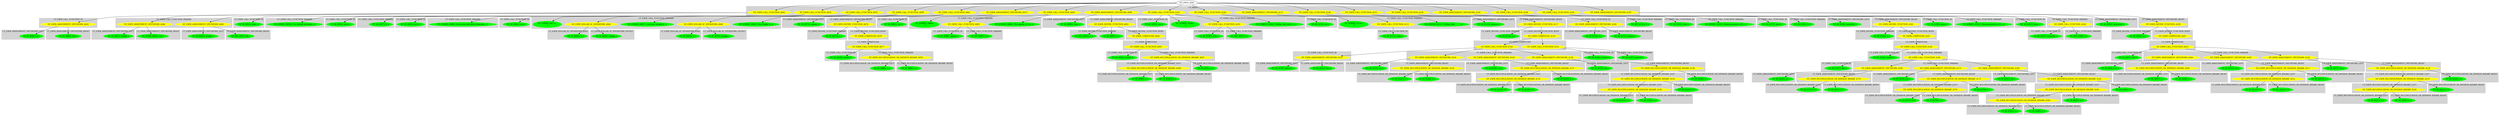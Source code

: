 digraph {

subgraph cluster0 {
 node [style=filled,color=white];
 style=filled;
 color=lightgrey;
 label = "CT_PROG";

"NT_EXPR_CALL_FUNCTION_4042"
 [fillcolor = yellow]
"NT_EXPR_CALL_FUNCTION_4052"
 [fillcolor = yellow]
"NT_EXPR_CALL_FUNCTION_4055"
 [fillcolor = yellow]
"NT_EXPR_CALL_FUNCTION_4058"
 [fillcolor = yellow]
"NT_EXPR_CALL_FUNCTION_4061"
 [fillcolor = yellow]
"NT_EXPR_ASSIGNMENT_OPETATORS_4072"
 [fillcolor = yellow]
"NT_EXPR_CALL_FUNCTION_4082"
 [fillcolor = yellow]
"NT_EXPR_ASSIGNMENT_OPETATORS_4089"
 [fillcolor = yellow]
"NT_EXPR_CALL_FUNCTION_4102"
 [fillcolor = yellow]
"NT_EXPR_CALL_FUNCTION_4109"
 [fillcolor = yellow]
"NT_EXPR_ASSIGNMENT_OPETATORS_4115"
 [fillcolor = yellow]
"NT_EXPR_CALL_FUNCTION_4148"
 [fillcolor = yellow]
"NT_EXPR_CALL_FUNCTION_4153"
 [fillcolor = yellow]
"NT_EXPR_CALL_FUNCTION_4156"
 [fillcolor = yellow]
"NT_EXPR_ASSIGNMENT_OPETATORS_4159"
 [fillcolor = yellow]
"NT_EXPR_CALL_FUNCTION_4189"
 [fillcolor = yellow]
"NT_EXPR_CALL_FUNCTION_4192"
 [fillcolor = yellow]
"NT_EXPR_ASSIGNMENT_OPETATORS_4197"
 [fillcolor = yellow]
}
"NT_PROG_4041"->"NT_EXPR_CALL_FUNCTION_4042"
subgraph cluster1 {
 node [style=filled,color=white];
 style=filled;
 color=lightgrey;
 label = "CT_EXPR_CALL_FUNCTION_ID";

"NT_EXPR_ASSIGNMENT_OPETATORS_4043"
 [fillcolor = yellow]
}
subgraph cluster2 {
 node [style=filled,color=white];
 style=filled;
 color=lightgrey;
 label = "CT_EXPR_CALL_FUNCTION_PARAMS";

"NT_EXPR_ASSIGNMENT_OPETATORS_4046"
 [fillcolor = yellow]
"NT_EXPR_ASSIGNMENT_OPETATORS_4049"
 [fillcolor = yellow]
}
"NT_EXPR_CALL_FUNCTION_4042"->"NT_EXPR_ASSIGNMENT_OPETATORS_4043"
subgraph cluster3 {
 node [style=filled,color=white];
 style=filled;
 color=lightgrey;
 label = "CT_EXPR_ASSIGNMENT_OPETATORS_LEFT";

"NT_ID_4044< X >"
 [fillcolor = green]
}
subgraph cluster4 {
 node [style=filled,color=white];
 style=filled;
 color=lightgrey;
 label = "CT_EXPR_ASSIGNMENT_OPETATORS_RIGHT";

"NT_ID_4045< list >"
 [fillcolor = green]
}
"NT_EXPR_ASSIGNMENT_OPETATORS_4043"->"NT_ID_4044< X >"
"NT_EXPR_ASSIGNMENT_OPETATORS_4043"->"NT_ID_4045< list >"
"NT_EXPR_CALL_FUNCTION_4042"->"NT_EXPR_ASSIGNMENT_OPETATORS_4046"
subgraph cluster5 {
 node [style=filled,color=white];
 style=filled;
 color=lightgrey;
 label = "CT_EXPR_ASSIGNMENT_OPETATORS_LEFT";

"NT_ID_4047< height >"
 [fillcolor = green]
}
subgraph cluster6 {
 node [style=filled,color=white];
 style=filled;
 color=lightgrey;
 label = "CT_EXPR_ASSIGNMENT_OPETATORS_RIGHT";

"NT_FLOAT_4048< 5.4 >"
 [fillcolor = green]
}
"NT_EXPR_ASSIGNMENT_OPETATORS_4046"->"NT_ID_4047< height >"
"NT_EXPR_ASSIGNMENT_OPETATORS_4046"->"NT_FLOAT_4048< 5.4 >"
"NT_EXPR_CALL_FUNCTION_4042"->"NT_EXPR_ASSIGNMENT_OPETATORS_4049"
subgraph cluster7 {
 node [style=filled,color=white];
 style=filled;
 color=lightgrey;
 label = "CT_EXPR_ASSIGNMENT_OPETATORS_LEFT";

"NT_ID_4050< weight >"
 [fillcolor = green]
}
subgraph cluster8 {
 node [style=filled,color=white];
 style=filled;
 color=lightgrey;
 label = "CT_EXPR_ASSIGNMENT_OPETATORS_RIGHT";

"NT_INT_4051< 54 >"
 [fillcolor = green]
}
"NT_EXPR_ASSIGNMENT_OPETATORS_4049"->"NT_ID_4050< weight >"
"NT_EXPR_ASSIGNMENT_OPETATORS_4049"->"NT_INT_4051< 54 >"
"NT_PROG_4041"->"NT_EXPR_CALL_FUNCTION_4052"
subgraph cluster9 {
 node [style=filled,color=white];
 style=filled;
 color=lightgrey;
 label = "CT_EXPR_CALL_FUNCTION_ID";

"NT_ID_4053< print >"
 [fillcolor = green]
}
subgraph cluster10 {
 node [style=filled,color=white];
 style=filled;
 color=lightgrey;
 label = "CT_EXPR_CALL_FUNCTION_PARAMS";

"NT_STRING_4054< Use default printing -- >"
 [fillcolor = green]
}
"NT_EXPR_CALL_FUNCTION_4052"->"NT_ID_4053< print >"
"NT_EXPR_CALL_FUNCTION_4052"->"NT_STRING_4054< Use default printing -- >"
"NT_PROG_4041"->"NT_EXPR_CALL_FUNCTION_4055"
subgraph cluster11 {
 node [style=filled,color=white];
 style=filled;
 color=lightgrey;
 label = "CT_EXPR_CALL_FUNCTION_ID";

"NT_ID_4056< print >"
 [fillcolor = green]
}
subgraph cluster12 {
 node [style=filled,color=white];
 style=filled;
 color=lightgrey;
 label = "CT_EXPR_CALL_FUNCTION_PARAMS";

"NT_ID_4057< X >"
 [fillcolor = green]
}
"NT_EXPR_CALL_FUNCTION_4055"->"NT_ID_4056< print >"
"NT_EXPR_CALL_FUNCTION_4055"->"NT_ID_4057< X >"
"NT_PROG_4041"->"NT_EXPR_CALL_FUNCTION_4058"
subgraph cluster13 {
 node [style=filled,color=white];
 style=filled;
 color=lightgrey;
 label = "CT_EXPR_CALL_FUNCTION_ID";

"NT_ID_4059< print >"
 [fillcolor = green]
}
subgraph cluster14 {
 node [style=filled,color=white];
 style=filled;
 color=lightgrey;
 label = "CT_EXPR_CALL_FUNCTION_PARAMS";

"NT_STRING_4060< Accessing individual elements -- >"
 [fillcolor = green]
}
"NT_EXPR_CALL_FUNCTION_4058"->"NT_ID_4059< print >"
"NT_EXPR_CALL_FUNCTION_4058"->"NT_STRING_4060< Accessing individual elements -- >"
"NT_PROG_4041"->"NT_EXPR_CALL_FUNCTION_4061"
subgraph cluster15 {
 node [style=filled,color=white];
 style=filled;
 color=lightgrey;
 label = "CT_EXPR_CALL_FUNCTION_ID";

"NT_ID_4062< cat >"
 [fillcolor = green]
}
subgraph cluster16 {
 node [style=filled,color=white];
 style=filled;
 color=lightgrey;
 label = "CT_EXPR_CALL_FUNCTION_PARAMS";

"NT_STRING_4063< Your height is  >"
 [fillcolor = green]
"NT_EXPR_DOLLAR_AT_OPERATORS_4064"
 [fillcolor = yellow]
"NT_STRING_4067<  and your weight is  >"
 [fillcolor = green]
"NT_EXPR_DOLLAR_AT_OPERATORS_4068"
 [fillcolor = yellow]
"NT_STRING_4071< \n >"
 [fillcolor = green]
}
"NT_EXPR_CALL_FUNCTION_4061"->"NT_ID_4062< cat >"
"NT_EXPR_CALL_FUNCTION_4061"->"NT_STRING_4063< Your height is  >"
"NT_EXPR_CALL_FUNCTION_4061"->"NT_EXPR_DOLLAR_AT_OPERATORS_4064"
subgraph cluster17 {
 node [style=filled,color=white];
 style=filled;
 color=lightgrey;
 label = "CT_EXPR_DOLLAR_AT_OPERATORS_BASE";

"NT_ID_4065< X >"
 [fillcolor = green]
}
subgraph cluster18 {
 node [style=filled,color=white];
 style=filled;
 color=lightgrey;
 label = "CT_EXPR_DOLLAR_AT_OPERATORS_OFFSET";

"NT_ID_4066< height >"
 [fillcolor = green]
}
"NT_EXPR_DOLLAR_AT_OPERATORS_4064"->"NT_ID_4065< X >"
"NT_EXPR_DOLLAR_AT_OPERATORS_4064"->"NT_ID_4066< height >"
"NT_EXPR_CALL_FUNCTION_4061"->"NT_STRING_4067<  and your weight is  >"
"NT_EXPR_CALL_FUNCTION_4061"->"NT_EXPR_DOLLAR_AT_OPERATORS_4068"
subgraph cluster19 {
 node [style=filled,color=white];
 style=filled;
 color=lightgrey;
 label = "CT_EXPR_DOLLAR_AT_OPERATORS_BASE";

"NT_ID_4069< X >"
 [fillcolor = green]
}
subgraph cluster20 {
 node [style=filled,color=white];
 style=filled;
 color=lightgrey;
 label = "CT_EXPR_DOLLAR_AT_OPERATORS_OFFSET";

"NT_ID_4070< weight >"
 [fillcolor = green]
}
"NT_EXPR_DOLLAR_AT_OPERATORS_4068"->"NT_ID_4069< X >"
"NT_EXPR_DOLLAR_AT_OPERATORS_4068"->"NT_ID_4070< weight >"
"NT_EXPR_CALL_FUNCTION_4061"->"NT_STRING_4071< \n >"
"NT_PROG_4041"->"NT_EXPR_ASSIGNMENT_OPETATORS_4072"
subgraph cluster21 {
 node [style=filled,color=white];
 style=filled;
 color=lightgrey;
 label = "CT_EXPR_ASSIGNMENT_OPETATORS_LEFT";

"NT_ID_4073< square >"
 [fillcolor = green]
}
subgraph cluster22 {
 node [style=filled,color=white];
 style=filled;
 color=lightgrey;
 label = "CT_EXPR_ASSIGNMENT_OPETATORS_RIGHT";

"NT_EXPR_DEFINE_FUNCTION_4074"
 [fillcolor = yellow]
}
"NT_EXPR_ASSIGNMENT_OPETATORS_4072"->"NT_ID_4073< square >"
"NT_EXPR_ASSIGNMENT_OPETATORS_4072"->"NT_EXPR_DEFINE_FUNCTION_4074"
subgraph cluster23 {
 node [style=filled,color=white];
 style=filled;
 color=lightgrey;
 label = "CT_EXPR_DEFINE_FUNCTION_PARAMS";

"NT_ID_4075< x >"
 [fillcolor = green]
}
subgraph cluster24 {
 node [style=filled,color=white];
 style=filled;
 color=lightgrey;
 label = "CT_EXPR_DEFINE_FUNCTION_BODY";

"NT_EXPR_COMPOUND_4076"
 [fillcolor = yellow]
}
"NT_EXPR_DEFINE_FUNCTION_4074"->"NT_ID_4075< x >"
"NT_EXPR_DEFINE_FUNCTION_4074"->"NT_EXPR_COMPOUND_4076"
subgraph cluster25 {
 node [style=filled,color=white];
 style=filled;
 color=lightgrey;
 label = "CT_EXPR_COMPOUND";

"NT_EXPR_CALL_FUNCTION_4077"
 [fillcolor = yellow]
}
"NT_EXPR_COMPOUND_4076"->"NT_EXPR_CALL_FUNCTION_4077"
subgraph cluster26 {
 node [style=filled,color=white];
 style=filled;
 color=lightgrey;
 label = "CT_EXPR_CALL_FUNCTION_ID";

"NT_ID_4078< return >"
 [fillcolor = green]
}
subgraph cluster27 {
 node [style=filled,color=white];
 style=filled;
 color=lightgrey;
 label = "CT_EXPR_CALL_FUNCTION_PARAMS";

"NT_EXPR_MULTIPLICATION_OR_DIVISION_BINARY_4079"
 [fillcolor = yellow]
}
"NT_EXPR_CALL_FUNCTION_4077"->"NT_ID_4078< return >"
"NT_EXPR_CALL_FUNCTION_4077"->"NT_EXPR_MULTIPLICATION_OR_DIVISION_BINARY_4079"
subgraph cluster28 {
 node [style=filled,color=white];
 style=filled;
 color=lightgrey;
 label = "CT_EXPR_MULTIPLICATION_OR_DIVISION_BINARY_LEFT";

"NT_ID_4080< x >"
 [fillcolor = green]
}
subgraph cluster29 {
 node [style=filled,color=white];
 style=filled;
 color=lightgrey;
 label = "CT_EXPR_MULTIPLICATION_OR_DIVISION_BINARY_RIGHT";

"NT_ID_4081< x >"
 [fillcolor = green]
}
"NT_EXPR_MULTIPLICATION_OR_DIVISION_BINARY_4079"->"NT_ID_4080< x >"
"NT_EXPR_MULTIPLICATION_OR_DIVISION_BINARY_4079"->"NT_ID_4081< x >"
"NT_PROG_4041"->"NT_EXPR_CALL_FUNCTION_4082"
subgraph cluster30 {
 node [style=filled,color=white];
 style=filled;
 color=lightgrey;
 label = "CT_EXPR_CALL_FUNCTION_ID";

"NT_ID_4083< cat >"
 [fillcolor = green]
}
subgraph cluster31 {
 node [style=filled,color=white];
 style=filled;
 color=lightgrey;
 label = "CT_EXPR_CALL_FUNCTION_PARAMS";

"NT_STRING_4084< The square of 3 is  >"
 [fillcolor = green]
"NT_EXPR_CALL_FUNCTION_4085"
 [fillcolor = yellow]
"NT_STRING_4088< \n >"
 [fillcolor = green]
}
"NT_EXPR_CALL_FUNCTION_4082"->"NT_ID_4083< cat >"
"NT_EXPR_CALL_FUNCTION_4082"->"NT_STRING_4084< The square of 3 is  >"
"NT_EXPR_CALL_FUNCTION_4082"->"NT_EXPR_CALL_FUNCTION_4085"
subgraph cluster32 {
 node [style=filled,color=white];
 style=filled;
 color=lightgrey;
 label = "CT_EXPR_CALL_FUNCTION_ID";

"NT_ID_4086< square >"
 [fillcolor = green]
}
subgraph cluster33 {
 node [style=filled,color=white];
 style=filled;
 color=lightgrey;
 label = "CT_EXPR_CALL_FUNCTION_PARAMS";

"NT_INT_4087< 3 >"
 [fillcolor = green]
}
"NT_EXPR_CALL_FUNCTION_4085"->"NT_ID_4086< square >"
"NT_EXPR_CALL_FUNCTION_4085"->"NT_INT_4087< 3 >"
"NT_EXPR_CALL_FUNCTION_4082"->"NT_STRING_4088< \n >"
"NT_PROG_4041"->"NT_EXPR_ASSIGNMENT_OPETATORS_4089"
subgraph cluster34 {
 node [style=filled,color=white];
 style=filled;
 color=lightgrey;
 label = "CT_EXPR_ASSIGNMENT_OPETATORS_LEFT";

"NT_ID_4090< cube >"
 [fillcolor = green]
}
subgraph cluster35 {
 node [style=filled,color=white];
 style=filled;
 color=lightgrey;
 label = "CT_EXPR_ASSIGNMENT_OPETATORS_RIGHT";

"NT_EXPR_DEFINE_FUNCTION_4091"
 [fillcolor = yellow]
}
"NT_EXPR_ASSIGNMENT_OPETATORS_4089"->"NT_ID_4090< cube >"
"NT_EXPR_ASSIGNMENT_OPETATORS_4089"->"NT_EXPR_DEFINE_FUNCTION_4091"
subgraph cluster36 {
 node [style=filled,color=white];
 style=filled;
 color=lightgrey;
 label = "CT_EXPR_DEFINE_FUNCTION_PARAMS";

"NT_ID_4092< x >"
 [fillcolor = green]
"NT_INT_4093< 5 >"
 [fillcolor = green]
}
subgraph cluster37 {
 node [style=filled,color=white];
 style=filled;
 color=lightgrey;
 label = "CT_EXPR_DEFINE_FUNCTION_BODY";

"NT_EXPR_COMPOUND_4094"
 [fillcolor = yellow]
}
"NT_EXPR_DEFINE_FUNCTION_4091"->"NT_ID_4092< x >"
"NT_EXPR_DEFINE_FUNCTION_4091"->"NT_INT_4093< 5 >"
"NT_EXPR_DEFINE_FUNCTION_4091"->"NT_EXPR_COMPOUND_4094"
subgraph cluster38 {
 node [style=filled,color=white];
 style=filled;
 color=lightgrey;
 label = "CT_EXPR_COMPOUND";

"NT_EXPR_CALL_FUNCTION_4095"
 [fillcolor = yellow]
}
"NT_EXPR_COMPOUND_4094"->"NT_EXPR_CALL_FUNCTION_4095"
subgraph cluster39 {
 node [style=filled,color=white];
 style=filled;
 color=lightgrey;
 label = "CT_EXPR_CALL_FUNCTION_ID";

"NT_ID_4096< return >"
 [fillcolor = green]
}
subgraph cluster40 {
 node [style=filled,color=white];
 style=filled;
 color=lightgrey;
 label = "CT_EXPR_CALL_FUNCTION_PARAMS";

"NT_EXPR_MULTIPLICATION_OR_DIVISION_BINARY_4097"
 [fillcolor = yellow]
}
"NT_EXPR_CALL_FUNCTION_4095"->"NT_ID_4096< return >"
"NT_EXPR_CALL_FUNCTION_4095"->"NT_EXPR_MULTIPLICATION_OR_DIVISION_BINARY_4097"
subgraph cluster41 {
 node [style=filled,color=white];
 style=filled;
 color=lightgrey;
 label = "CT_EXPR_MULTIPLICATION_OR_DIVISION_BINARY_LEFT";

"NT_EXPR_MULTIPLICATION_OR_DIVISION_BINARY_4098"
 [fillcolor = yellow]
}
subgraph cluster42 {
 node [style=filled,color=white];
 style=filled;
 color=lightgrey;
 label = "CT_EXPR_MULTIPLICATION_OR_DIVISION_BINARY_RIGHT";

"NT_ID_4101< x >"
 [fillcolor = green]
}
"NT_EXPR_MULTIPLICATION_OR_DIVISION_BINARY_4097"->"NT_EXPR_MULTIPLICATION_OR_DIVISION_BINARY_4098"
subgraph cluster43 {
 node [style=filled,color=white];
 style=filled;
 color=lightgrey;
 label = "CT_EXPR_MULTIPLICATION_OR_DIVISION_BINARY_LEFT";

"NT_ID_4099< x >"
 [fillcolor = green]
}
subgraph cluster44 {
 node [style=filled,color=white];
 style=filled;
 color=lightgrey;
 label = "CT_EXPR_MULTIPLICATION_OR_DIVISION_BINARY_RIGHT";

"NT_ID_4100< x >"
 [fillcolor = green]
}
"NT_EXPR_MULTIPLICATION_OR_DIVISION_BINARY_4098"->"NT_ID_4099< x >"
"NT_EXPR_MULTIPLICATION_OR_DIVISION_BINARY_4098"->"NT_ID_4100< x >"
"NT_EXPR_MULTIPLICATION_OR_DIVISION_BINARY_4097"->"NT_ID_4101< x >"
"NT_PROG_4041"->"NT_EXPR_CALL_FUNCTION_4102"
subgraph cluster45 {
 node [style=filled,color=white];
 style=filled;
 color=lightgrey;
 label = "CT_EXPR_CALL_FUNCTION_ID";

"NT_ID_4103< cat >"
 [fillcolor = green]
}
subgraph cluster46 {
 node [style=filled,color=white];
 style=filled;
 color=lightgrey;
 label = "CT_EXPR_CALL_FUNCTION_PARAMS";

"NT_STRING_4104< Calling cube with 2 :  >"
 [fillcolor = green]
"NT_EXPR_CALL_FUNCTION_4105"
 [fillcolor = yellow]
"NT_STRING_4108< \n >"
 [fillcolor = green]
}
"NT_EXPR_CALL_FUNCTION_4102"->"NT_ID_4103< cat >"
"NT_EXPR_CALL_FUNCTION_4102"->"NT_STRING_4104< Calling cube with 2 :  >"
"NT_EXPR_CALL_FUNCTION_4102"->"NT_EXPR_CALL_FUNCTION_4105"
subgraph cluster47 {
 node [style=filled,color=white];
 style=filled;
 color=lightgrey;
 label = "CT_EXPR_CALL_FUNCTION_ID";

"NT_ID_4106< cube >"
 [fillcolor = green]
}
subgraph cluster48 {
 node [style=filled,color=white];
 style=filled;
 color=lightgrey;
 label = "CT_EXPR_CALL_FUNCTION_PARAMS";

"NT_INT_4107< 2 >"
 [fillcolor = green]
}
"NT_EXPR_CALL_FUNCTION_4105"->"NT_ID_4106< cube >"
"NT_EXPR_CALL_FUNCTION_4105"->"NT_INT_4107< 2 >"
"NT_EXPR_CALL_FUNCTION_4102"->"NT_STRING_4108< \n >"
"NT_PROG_4041"->"NT_EXPR_CALL_FUNCTION_4109"
subgraph cluster49 {
 node [style=filled,color=white];
 style=filled;
 color=lightgrey;
 label = "CT_EXPR_CALL_FUNCTION_ID";

"NT_ID_4110< cat >"
 [fillcolor = green]
}
subgraph cluster50 {
 node [style=filled,color=white];
 style=filled;
 color=lightgrey;
 label = "CT_EXPR_CALL_FUNCTION_PARAMS";

"NT_STRING_4111< Calling cube        :  >"
 [fillcolor = green]
"NT_EXPR_CALL_FUNCTION_4112"
 [fillcolor = yellow]
"NT_STRING_4114< \n >"
 [fillcolor = green]
}
"NT_EXPR_CALL_FUNCTION_4109"->"NT_ID_4110< cat >"
"NT_EXPR_CALL_FUNCTION_4109"->"NT_STRING_4111< Calling cube        :  >"
"NT_EXPR_CALL_FUNCTION_4109"->"NT_EXPR_CALL_FUNCTION_4112"
subgraph cluster51 {
 node [style=filled,color=white];
 style=filled;
 color=lightgrey;
 label = "CT_EXPR_CALL_FUNCTION_ID";

"NT_ID_4113< cube >"
 [fillcolor = green]
}
"NT_EXPR_CALL_FUNCTION_4112"->"NT_ID_4113< cube >"
"NT_EXPR_CALL_FUNCTION_4109"->"NT_STRING_4114< \n >"
"NT_PROG_4041"->"NT_EXPR_ASSIGNMENT_OPETATORS_4115"
subgraph cluster52 {
 node [style=filled,color=white];
 style=filled;
 color=lightgrey;
 label = "CT_EXPR_ASSIGNMENT_OPETATORS_LEFT";

"NT_ID_4116< powers >"
 [fillcolor = green]
}
subgraph cluster53 {
 node [style=filled,color=white];
 style=filled;
 color=lightgrey;
 label = "CT_EXPR_ASSIGNMENT_OPETATORS_RIGHT";

"NT_EXPR_DEFINE_FUNCTION_4117"
 [fillcolor = yellow]
}
"NT_EXPR_ASSIGNMENT_OPETATORS_4115"->"NT_ID_4116< powers >"
"NT_EXPR_ASSIGNMENT_OPETATORS_4115"->"NT_EXPR_DEFINE_FUNCTION_4117"
subgraph cluster54 {
 node [style=filled,color=white];
 style=filled;
 color=lightgrey;
 label = "CT_EXPR_DEFINE_FUNCTION_PARAMS";

"NT_ID_4118< x >"
 [fillcolor = green]
}
subgraph cluster55 {
 node [style=filled,color=white];
 style=filled;
 color=lightgrey;
 label = "CT_EXPR_DEFINE_FUNCTION_BODY";

"NT_EXPR_COMPOUND_4119"
 [fillcolor = yellow]
}
"NT_EXPR_DEFINE_FUNCTION_4117"->"NT_ID_4118< x >"
"NT_EXPR_DEFINE_FUNCTION_4117"->"NT_EXPR_COMPOUND_4119"
subgraph cluster56 {
 node [style=filled,color=white];
 style=filled;
 color=lightgrey;
 label = "CT_EXPR_COMPOUND";

"NT_EXPR_CALL_FUNCTION_4120"
 [fillcolor = yellow]
"NT_EXPR_CALL_FUNCTION_4145"
 [fillcolor = yellow]
}
"NT_EXPR_COMPOUND_4119"->"NT_EXPR_CALL_FUNCTION_4120"
subgraph cluster57 {
 node [style=filled,color=white];
 style=filled;
 color=lightgrey;
 label = "CT_EXPR_CALL_FUNCTION_ID";

"NT_EXPR_ASSIGNMENT_OPETATORS_4121"
 [fillcolor = yellow]
}
subgraph cluster58 {
 node [style=filled,color=white];
 style=filled;
 color=lightgrey;
 label = "CT_EXPR_CALL_FUNCTION_PARAMS";

"NT_EXPR_ASSIGNMENT_OPETATORS_4124"
 [fillcolor = yellow]
"NT_EXPR_ASSIGNMENT_OPETATORS_4129"
 [fillcolor = yellow]
"NT_EXPR_ASSIGNMENT_OPETATORS_4136"
 [fillcolor = yellow]
}
"NT_EXPR_CALL_FUNCTION_4120"->"NT_EXPR_ASSIGNMENT_OPETATORS_4121"
subgraph cluster59 {
 node [style=filled,color=white];
 style=filled;
 color=lightgrey;
 label = "CT_EXPR_ASSIGNMENT_OPETATORS_LEFT";

"NT_ID_4122< parcel >"
 [fillcolor = green]
}
subgraph cluster60 {
 node [style=filled,color=white];
 style=filled;
 color=lightgrey;
 label = "CT_EXPR_ASSIGNMENT_OPETATORS_RIGHT";

"NT_ID_4123< list >"
 [fillcolor = green]
}
"NT_EXPR_ASSIGNMENT_OPETATORS_4121"->"NT_ID_4122< parcel >"
"NT_EXPR_ASSIGNMENT_OPETATORS_4121"->"NT_ID_4123< list >"
"NT_EXPR_CALL_FUNCTION_4120"->"NT_EXPR_ASSIGNMENT_OPETATORS_4124"
subgraph cluster61 {
 node [style=filled,color=white];
 style=filled;
 color=lightgrey;
 label = "CT_EXPR_ASSIGNMENT_OPETATORS_LEFT";

"NT_ID_4125< x2 >"
 [fillcolor = green]
}
subgraph cluster62 {
 node [style=filled,color=white];
 style=filled;
 color=lightgrey;
 label = "CT_EXPR_ASSIGNMENT_OPETATORS_RIGHT";

"NT_EXPR_MULTIPLICATION_OR_DIVISION_BINARY_4126"
 [fillcolor = yellow]
}
"NT_EXPR_ASSIGNMENT_OPETATORS_4124"->"NT_ID_4125< x2 >"
"NT_EXPR_ASSIGNMENT_OPETATORS_4124"->"NT_EXPR_MULTIPLICATION_OR_DIVISION_BINARY_4126"
subgraph cluster63 {
 node [style=filled,color=white];
 style=filled;
 color=lightgrey;
 label = "CT_EXPR_MULTIPLICATION_OR_DIVISION_BINARY_LEFT";

"NT_ID_4127< x >"
 [fillcolor = green]
}
subgraph cluster64 {
 node [style=filled,color=white];
 style=filled;
 color=lightgrey;
 label = "CT_EXPR_MULTIPLICATION_OR_DIVISION_BINARY_RIGHT";

"NT_ID_4128< x >"
 [fillcolor = green]
}
"NT_EXPR_MULTIPLICATION_OR_DIVISION_BINARY_4126"->"NT_ID_4127< x >"
"NT_EXPR_MULTIPLICATION_OR_DIVISION_BINARY_4126"->"NT_ID_4128< x >"
"NT_EXPR_CALL_FUNCTION_4120"->"NT_EXPR_ASSIGNMENT_OPETATORS_4129"
subgraph cluster65 {
 node [style=filled,color=white];
 style=filled;
 color=lightgrey;
 label = "CT_EXPR_ASSIGNMENT_OPETATORS_LEFT";

"NT_ID_4130< x3 >"
 [fillcolor = green]
}
subgraph cluster66 {
 node [style=filled,color=white];
 style=filled;
 color=lightgrey;
 label = "CT_EXPR_ASSIGNMENT_OPETATORS_RIGHT";

"NT_EXPR_MULTIPLICATION_OR_DIVISION_BINARY_4131"
 [fillcolor = yellow]
}
"NT_EXPR_ASSIGNMENT_OPETATORS_4129"->"NT_ID_4130< x3 >"
"NT_EXPR_ASSIGNMENT_OPETATORS_4129"->"NT_EXPR_MULTIPLICATION_OR_DIVISION_BINARY_4131"
subgraph cluster67 {
 node [style=filled,color=white];
 style=filled;
 color=lightgrey;
 label = "CT_EXPR_MULTIPLICATION_OR_DIVISION_BINARY_LEFT";

"NT_EXPR_MULTIPLICATION_OR_DIVISION_BINARY_4132"
 [fillcolor = yellow]
}
subgraph cluster68 {
 node [style=filled,color=white];
 style=filled;
 color=lightgrey;
 label = "CT_EXPR_MULTIPLICATION_OR_DIVISION_BINARY_RIGHT";

"NT_ID_4135< x >"
 [fillcolor = green]
}
"NT_EXPR_MULTIPLICATION_OR_DIVISION_BINARY_4131"->"NT_EXPR_MULTIPLICATION_OR_DIVISION_BINARY_4132"
subgraph cluster69 {
 node [style=filled,color=white];
 style=filled;
 color=lightgrey;
 label = "CT_EXPR_MULTIPLICATION_OR_DIVISION_BINARY_LEFT";

"NT_ID_4133< x >"
 [fillcolor = green]
}
subgraph cluster70 {
 node [style=filled,color=white];
 style=filled;
 color=lightgrey;
 label = "CT_EXPR_MULTIPLICATION_OR_DIVISION_BINARY_RIGHT";

"NT_ID_4134< x >"
 [fillcolor = green]
}
"NT_EXPR_MULTIPLICATION_OR_DIVISION_BINARY_4132"->"NT_ID_4133< x >"
"NT_EXPR_MULTIPLICATION_OR_DIVISION_BINARY_4132"->"NT_ID_4134< x >"
"NT_EXPR_MULTIPLICATION_OR_DIVISION_BINARY_4131"->"NT_ID_4135< x >"
"NT_EXPR_CALL_FUNCTION_4120"->"NT_EXPR_ASSIGNMENT_OPETATORS_4136"
subgraph cluster71 {
 node [style=filled,color=white];
 style=filled;
 color=lightgrey;
 label = "CT_EXPR_ASSIGNMENT_OPETATORS_LEFT";

"NT_ID_4137< x4 >"
 [fillcolor = green]
}
subgraph cluster72 {
 node [style=filled,color=white];
 style=filled;
 color=lightgrey;
 label = "CT_EXPR_ASSIGNMENT_OPETATORS_RIGHT";

"NT_EXPR_MULTIPLICATION_OR_DIVISION_BINARY_4138"
 [fillcolor = yellow]
}
"NT_EXPR_ASSIGNMENT_OPETATORS_4136"->"NT_ID_4137< x4 >"
"NT_EXPR_ASSIGNMENT_OPETATORS_4136"->"NT_EXPR_MULTIPLICATION_OR_DIVISION_BINARY_4138"
subgraph cluster73 {
 node [style=filled,color=white];
 style=filled;
 color=lightgrey;
 label = "CT_EXPR_MULTIPLICATION_OR_DIVISION_BINARY_LEFT";

"NT_EXPR_MULTIPLICATION_OR_DIVISION_BINARY_4139"
 [fillcolor = yellow]
}
subgraph cluster74 {
 node [style=filled,color=white];
 style=filled;
 color=lightgrey;
 label = "CT_EXPR_MULTIPLICATION_OR_DIVISION_BINARY_RIGHT";

"NT_ID_4144< x >"
 [fillcolor = green]
}
"NT_EXPR_MULTIPLICATION_OR_DIVISION_BINARY_4138"->"NT_EXPR_MULTIPLICATION_OR_DIVISION_BINARY_4139"
subgraph cluster75 {
 node [style=filled,color=white];
 style=filled;
 color=lightgrey;
 label = "CT_EXPR_MULTIPLICATION_OR_DIVISION_BINARY_LEFT";

"NT_EXPR_MULTIPLICATION_OR_DIVISION_BINARY_4140"
 [fillcolor = yellow]
}
subgraph cluster76 {
 node [style=filled,color=white];
 style=filled;
 color=lightgrey;
 label = "CT_EXPR_MULTIPLICATION_OR_DIVISION_BINARY_RIGHT";

"NT_ID_4143< x >"
 [fillcolor = green]
}
"NT_EXPR_MULTIPLICATION_OR_DIVISION_BINARY_4139"->"NT_EXPR_MULTIPLICATION_OR_DIVISION_BINARY_4140"
subgraph cluster77 {
 node [style=filled,color=white];
 style=filled;
 color=lightgrey;
 label = "CT_EXPR_MULTIPLICATION_OR_DIVISION_BINARY_LEFT";

"NT_ID_4141< x >"
 [fillcolor = green]
}
subgraph cluster78 {
 node [style=filled,color=white];
 style=filled;
 color=lightgrey;
 label = "CT_EXPR_MULTIPLICATION_OR_DIVISION_BINARY_RIGHT";

"NT_ID_4142< x >"
 [fillcolor = green]
}
"NT_EXPR_MULTIPLICATION_OR_DIVISION_BINARY_4140"->"NT_ID_4141< x >"
"NT_EXPR_MULTIPLICATION_OR_DIVISION_BINARY_4140"->"NT_ID_4142< x >"
"NT_EXPR_MULTIPLICATION_OR_DIVISION_BINARY_4139"->"NT_ID_4143< x >"
"NT_EXPR_MULTIPLICATION_OR_DIVISION_BINARY_4138"->"NT_ID_4144< x >"
"NT_EXPR_COMPOUND_4119"->"NT_EXPR_CALL_FUNCTION_4145"
subgraph cluster79 {
 node [style=filled,color=white];
 style=filled;
 color=lightgrey;
 label = "CT_EXPR_CALL_FUNCTION_ID";

"NT_ID_4146< return >"
 [fillcolor = green]
}
subgraph cluster80 {
 node [style=filled,color=white];
 style=filled;
 color=lightgrey;
 label = "CT_EXPR_CALL_FUNCTION_PARAMS";

"NT_ID_4147< parcel >"
 [fillcolor = green]
}
"NT_EXPR_CALL_FUNCTION_4145"->"NT_ID_4146< return >"
"NT_EXPR_CALL_FUNCTION_4145"->"NT_ID_4147< parcel >"
"NT_PROG_4041"->"NT_EXPR_CALL_FUNCTION_4148"
subgraph cluster81 {
 node [style=filled,color=white];
 style=filled;
 color=lightgrey;
 label = "CT_EXPR_CALL_FUNCTION_ID";

"NT_EXPR_ASSIGNMENT_OPETATORS_4149"
 [fillcolor = yellow]
}
subgraph cluster82 {
 node [style=filled,color=white];
 style=filled;
 color=lightgrey;
 label = "CT_EXPR_CALL_FUNCTION_PARAMS";

"NT_INT_4152< 3 >"
 [fillcolor = green]
}
"NT_EXPR_CALL_FUNCTION_4148"->"NT_EXPR_ASSIGNMENT_OPETATORS_4149"
subgraph cluster83 {
 node [style=filled,color=white];
 style=filled;
 color=lightgrey;
 label = "CT_EXPR_ASSIGNMENT_OPETATORS_LEFT";

"NT_ID_4150< X >"
 [fillcolor = green]
}
subgraph cluster84 {
 node [style=filled,color=white];
 style=filled;
 color=lightgrey;
 label = "CT_EXPR_ASSIGNMENT_OPETATORS_RIGHT";

"NT_ID_4151< powers >"
 [fillcolor = green]
}
"NT_EXPR_ASSIGNMENT_OPETATORS_4149"->"NT_ID_4150< X >"
"NT_EXPR_ASSIGNMENT_OPETATORS_4149"->"NT_ID_4151< powers >"
"NT_EXPR_CALL_FUNCTION_4148"->"NT_INT_4152< 3 >"
"NT_PROG_4041"->"NT_EXPR_CALL_FUNCTION_4153"
subgraph cluster85 {
 node [style=filled,color=white];
 style=filled;
 color=lightgrey;
 label = "CT_EXPR_CALL_FUNCTION_ID";

"NT_ID_4154< print >"
 [fillcolor = green]
}
subgraph cluster86 {
 node [style=filled,color=white];
 style=filled;
 color=lightgrey;
 label = "CT_EXPR_CALL_FUNCTION_PARAMS";

"NT_STRING_4155< Showing powers of 3 -- >"
 [fillcolor = green]
}
"NT_EXPR_CALL_FUNCTION_4153"->"NT_ID_4154< print >"
"NT_EXPR_CALL_FUNCTION_4153"->"NT_STRING_4155< Showing powers of 3 -- >"
"NT_PROG_4041"->"NT_EXPR_CALL_FUNCTION_4156"
subgraph cluster87 {
 node [style=filled,color=white];
 style=filled;
 color=lightgrey;
 label = "CT_EXPR_CALL_FUNCTION_ID";

"NT_ID_4157< print >"
 [fillcolor = green]
}
subgraph cluster88 {
 node [style=filled,color=white];
 style=filled;
 color=lightgrey;
 label = "CT_EXPR_CALL_FUNCTION_PARAMS";

"NT_ID_4158< X >"
 [fillcolor = green]
}
"NT_EXPR_CALL_FUNCTION_4156"->"NT_ID_4157< print >"
"NT_EXPR_CALL_FUNCTION_4156"->"NT_ID_4158< X >"
"NT_PROG_4041"->"NT_EXPR_ASSIGNMENT_OPETATORS_4159"
subgraph cluster89 {
 node [style=filled,color=white];
 style=filled;
 color=lightgrey;
 label = "CT_EXPR_ASSIGNMENT_OPETATORS_LEFT";

"NT_ID_4160< powerful >"
 [fillcolor = green]
}
subgraph cluster90 {
 node [style=filled,color=white];
 style=filled;
 color=lightgrey;
 label = "CT_EXPR_ASSIGNMENT_OPETATORS_RIGHT";

"NT_EXPR_DEFINE_FUNCTION_4161"
 [fillcolor = yellow]
}
"NT_EXPR_ASSIGNMENT_OPETATORS_4159"->"NT_ID_4160< powerful >"
"NT_EXPR_ASSIGNMENT_OPETATORS_4159"->"NT_EXPR_DEFINE_FUNCTION_4161"
subgraph cluster91 {
 node [style=filled,color=white];
 style=filled;
 color=lightgrey;
 label = "CT_EXPR_DEFINE_FUNCTION_PARAMS";

"NT_ID_4162< x >"
 [fillcolor = green]
}
subgraph cluster92 {
 node [style=filled,color=white];
 style=filled;
 color=lightgrey;
 label = "CT_EXPR_DEFINE_FUNCTION_BODY";

"NT_EXPR_COMPOUND_4163"
 [fillcolor = yellow]
}
"NT_EXPR_DEFINE_FUNCTION_4161"->"NT_ID_4162< x >"
"NT_EXPR_DEFINE_FUNCTION_4161"->"NT_EXPR_COMPOUND_4163"
subgraph cluster93 {
 node [style=filled,color=white];
 style=filled;
 color=lightgrey;
 label = "CT_EXPR_COMPOUND";

"NT_EXPR_CALL_FUNCTION_4164"
 [fillcolor = yellow]
}
"NT_EXPR_COMPOUND_4163"->"NT_EXPR_CALL_FUNCTION_4164"
subgraph cluster94 {
 node [style=filled,color=white];
 style=filled;
 color=lightgrey;
 label = "CT_EXPR_CALL_FUNCTION_ID";

"NT_ID_4165< return >"
 [fillcolor = green]
}
subgraph cluster95 {
 node [style=filled,color=white];
 style=filled;
 color=lightgrey;
 label = "CT_EXPR_CALL_FUNCTION_PARAMS";

"NT_EXPR_CALL_FUNCTION_4166"
 [fillcolor = yellow]
}
"NT_EXPR_CALL_FUNCTION_4164"->"NT_ID_4165< return >"
"NT_EXPR_CALL_FUNCTION_4164"->"NT_EXPR_CALL_FUNCTION_4166"
subgraph cluster96 {
 node [style=filled,color=white];
 style=filled;
 color=lightgrey;
 label = "CT_EXPR_CALL_FUNCTION_ID";

"NT_ID_4167< list >"
 [fillcolor = green]
}
subgraph cluster97 {
 node [style=filled,color=white];
 style=filled;
 color=lightgrey;
 label = "CT_EXPR_CALL_FUNCTION_PARAMS";

"NT_EXPR_ASSIGNMENT_OPETATORS_4168"
 [fillcolor = yellow]
"NT_EXPR_ASSIGNMENT_OPETATORS_4173"
 [fillcolor = yellow]
"NT_EXPR_ASSIGNMENT_OPETATORS_4180"
 [fillcolor = yellow]
}
"NT_EXPR_CALL_FUNCTION_4166"->"NT_ID_4167< list >"
"NT_EXPR_CALL_FUNCTION_4166"->"NT_EXPR_ASSIGNMENT_OPETATORS_4168"
subgraph cluster98 {
 node [style=filled,color=white];
 style=filled;
 color=lightgrey;
 label = "CT_EXPR_ASSIGNMENT_OPETATORS_LEFT";

"NT_ID_4169< x2 >"
 [fillcolor = green]
}
subgraph cluster99 {
 node [style=filled,color=white];
 style=filled;
 color=lightgrey;
 label = "CT_EXPR_ASSIGNMENT_OPETATORS_RIGHT";

"NT_EXPR_MULTIPLICATION_OR_DIVISION_BINARY_4170"
 [fillcolor = yellow]
}
"NT_EXPR_ASSIGNMENT_OPETATORS_4168"->"NT_ID_4169< x2 >"
"NT_EXPR_ASSIGNMENT_OPETATORS_4168"->"NT_EXPR_MULTIPLICATION_OR_DIVISION_BINARY_4170"
subgraph cluster100 {
 node [style=filled,color=white];
 style=filled;
 color=lightgrey;
 label = "CT_EXPR_MULTIPLICATION_OR_DIVISION_BINARY_LEFT";

"NT_ID_4171< x >"
 [fillcolor = green]
}
subgraph cluster101 {
 node [style=filled,color=white];
 style=filled;
 color=lightgrey;
 label = "CT_EXPR_MULTIPLICATION_OR_DIVISION_BINARY_RIGHT";

"NT_ID_4172< x >"
 [fillcolor = green]
}
"NT_EXPR_MULTIPLICATION_OR_DIVISION_BINARY_4170"->"NT_ID_4171< x >"
"NT_EXPR_MULTIPLICATION_OR_DIVISION_BINARY_4170"->"NT_ID_4172< x >"
"NT_EXPR_CALL_FUNCTION_4166"->"NT_EXPR_ASSIGNMENT_OPETATORS_4173"
subgraph cluster102 {
 node [style=filled,color=white];
 style=filled;
 color=lightgrey;
 label = "CT_EXPR_ASSIGNMENT_OPETATORS_LEFT";

"NT_ID_4174< x3 >"
 [fillcolor = green]
}
subgraph cluster103 {
 node [style=filled,color=white];
 style=filled;
 color=lightgrey;
 label = "CT_EXPR_ASSIGNMENT_OPETATORS_RIGHT";

"NT_EXPR_MULTIPLICATION_OR_DIVISION_BINARY_4175"
 [fillcolor = yellow]
}
"NT_EXPR_ASSIGNMENT_OPETATORS_4173"->"NT_ID_4174< x3 >"
"NT_EXPR_ASSIGNMENT_OPETATORS_4173"->"NT_EXPR_MULTIPLICATION_OR_DIVISION_BINARY_4175"
subgraph cluster104 {
 node [style=filled,color=white];
 style=filled;
 color=lightgrey;
 label = "CT_EXPR_MULTIPLICATION_OR_DIVISION_BINARY_LEFT";

"NT_EXPR_MULTIPLICATION_OR_DIVISION_BINARY_4176"
 [fillcolor = yellow]
}
subgraph cluster105 {
 node [style=filled,color=white];
 style=filled;
 color=lightgrey;
 label = "CT_EXPR_MULTIPLICATION_OR_DIVISION_BINARY_RIGHT";

"NT_ID_4179< x >"
 [fillcolor = green]
}
"NT_EXPR_MULTIPLICATION_OR_DIVISION_BINARY_4175"->"NT_EXPR_MULTIPLICATION_OR_DIVISION_BINARY_4176"
subgraph cluster106 {
 node [style=filled,color=white];
 style=filled;
 color=lightgrey;
 label = "CT_EXPR_MULTIPLICATION_OR_DIVISION_BINARY_LEFT";

"NT_ID_4177< x >"
 [fillcolor = green]
}
subgraph cluster107 {
 node [style=filled,color=white];
 style=filled;
 color=lightgrey;
 label = "CT_EXPR_MULTIPLICATION_OR_DIVISION_BINARY_RIGHT";

"NT_ID_4178< x >"
 [fillcolor = green]
}
"NT_EXPR_MULTIPLICATION_OR_DIVISION_BINARY_4176"->"NT_ID_4177< x >"
"NT_EXPR_MULTIPLICATION_OR_DIVISION_BINARY_4176"->"NT_ID_4178< x >"
"NT_EXPR_MULTIPLICATION_OR_DIVISION_BINARY_4175"->"NT_ID_4179< x >"
"NT_EXPR_CALL_FUNCTION_4166"->"NT_EXPR_ASSIGNMENT_OPETATORS_4180"
subgraph cluster108 {
 node [style=filled,color=white];
 style=filled;
 color=lightgrey;
 label = "CT_EXPR_ASSIGNMENT_OPETATORS_LEFT";

"NT_ID_4181< x4 >"
 [fillcolor = green]
}
subgraph cluster109 {
 node [style=filled,color=white];
 style=filled;
 color=lightgrey;
 label = "CT_EXPR_ASSIGNMENT_OPETATORS_RIGHT";

"NT_EXPR_MULTIPLICATION_OR_DIVISION_BINARY_4182"
 [fillcolor = yellow]
}
"NT_EXPR_ASSIGNMENT_OPETATORS_4180"->"NT_ID_4181< x4 >"
"NT_EXPR_ASSIGNMENT_OPETATORS_4180"->"NT_EXPR_MULTIPLICATION_OR_DIVISION_BINARY_4182"
subgraph cluster110 {
 node [style=filled,color=white];
 style=filled;
 color=lightgrey;
 label = "CT_EXPR_MULTIPLICATION_OR_DIVISION_BINARY_LEFT";

"NT_EXPR_MULTIPLICATION_OR_DIVISION_BINARY_4183"
 [fillcolor = yellow]
}
subgraph cluster111 {
 node [style=filled,color=white];
 style=filled;
 color=lightgrey;
 label = "CT_EXPR_MULTIPLICATION_OR_DIVISION_BINARY_RIGHT";

"NT_ID_4188< x >"
 [fillcolor = green]
}
"NT_EXPR_MULTIPLICATION_OR_DIVISION_BINARY_4182"->"NT_EXPR_MULTIPLICATION_OR_DIVISION_BINARY_4183"
subgraph cluster112 {
 node [style=filled,color=white];
 style=filled;
 color=lightgrey;
 label = "CT_EXPR_MULTIPLICATION_OR_DIVISION_BINARY_LEFT";

"NT_EXPR_MULTIPLICATION_OR_DIVISION_BINARY_4184"
 [fillcolor = yellow]
}
subgraph cluster113 {
 node [style=filled,color=white];
 style=filled;
 color=lightgrey;
 label = "CT_EXPR_MULTIPLICATION_OR_DIVISION_BINARY_RIGHT";

"NT_ID_4187< x >"
 [fillcolor = green]
}
"NT_EXPR_MULTIPLICATION_OR_DIVISION_BINARY_4183"->"NT_EXPR_MULTIPLICATION_OR_DIVISION_BINARY_4184"
subgraph cluster114 {
 node [style=filled,color=white];
 style=filled;
 color=lightgrey;
 label = "CT_EXPR_MULTIPLICATION_OR_DIVISION_BINARY_LEFT";

"NT_ID_4185< x >"
 [fillcolor = green]
}
subgraph cluster115 {
 node [style=filled,color=white];
 style=filled;
 color=lightgrey;
 label = "CT_EXPR_MULTIPLICATION_OR_DIVISION_BINARY_RIGHT";

"NT_ID_4186< x >"
 [fillcolor = green]
}
"NT_EXPR_MULTIPLICATION_OR_DIVISION_BINARY_4184"->"NT_ID_4185< x >"
"NT_EXPR_MULTIPLICATION_OR_DIVISION_BINARY_4184"->"NT_ID_4186< x >"
"NT_EXPR_MULTIPLICATION_OR_DIVISION_BINARY_4183"->"NT_ID_4187< x >"
"NT_EXPR_MULTIPLICATION_OR_DIVISION_BINARY_4182"->"NT_ID_4188< x >"
"NT_PROG_4041"->"NT_EXPR_CALL_FUNCTION_4189"
subgraph cluster116 {
 node [style=filled,color=white];
 style=filled;
 color=lightgrey;
 label = "CT_EXPR_CALL_FUNCTION_ID";

"NT_ID_4190< print >"
 [fillcolor = green]
}
subgraph cluster117 {
 node [style=filled,color=white];
 style=filled;
 color=lightgrey;
 label = "CT_EXPR_CALL_FUNCTION_PARAMS";

"NT_STRING_4191< Showing powers of 3 -- >"
 [fillcolor = green]
}
"NT_EXPR_CALL_FUNCTION_4189"->"NT_ID_4190< print >"
"NT_EXPR_CALL_FUNCTION_4189"->"NT_STRING_4191< Showing powers of 3 -- >"
"NT_PROG_4041"->"NT_EXPR_CALL_FUNCTION_4192"
subgraph cluster118 {
 node [style=filled,color=white];
 style=filled;
 color=lightgrey;
 label = "CT_EXPR_CALL_FUNCTION_ID";

"NT_ID_4193< print >"
 [fillcolor = green]
}
subgraph cluster119 {
 node [style=filled,color=white];
 style=filled;
 color=lightgrey;
 label = "CT_EXPR_CALL_FUNCTION_PARAMS";

"NT_EXPR_CALL_FUNCTION_4194"
 [fillcolor = yellow]
}
"NT_EXPR_CALL_FUNCTION_4192"->"NT_ID_4193< print >"
"NT_EXPR_CALL_FUNCTION_4192"->"NT_EXPR_CALL_FUNCTION_4194"
subgraph cluster120 {
 node [style=filled,color=white];
 style=filled;
 color=lightgrey;
 label = "CT_EXPR_CALL_FUNCTION_ID";

"NT_ID_4195< powerful >"
 [fillcolor = green]
}
subgraph cluster121 {
 node [style=filled,color=white];
 style=filled;
 color=lightgrey;
 label = "CT_EXPR_CALL_FUNCTION_PARAMS";

"NT_INT_4196< 3 >"
 [fillcolor = green]
}
"NT_EXPR_CALL_FUNCTION_4194"->"NT_ID_4195< powerful >"
"NT_EXPR_CALL_FUNCTION_4194"->"NT_INT_4196< 3 >"
"NT_PROG_4041"->"NT_EXPR_ASSIGNMENT_OPETATORS_4197"
subgraph cluster122 {
 node [style=filled,color=white];
 style=filled;
 color=lightgrey;
 label = "CT_EXPR_ASSIGNMENT_OPETATORS_LEFT";

"NT_ID_4198< powerful >"
 [fillcolor = green]
}
subgraph cluster123 {
 node [style=filled,color=white];
 style=filled;
 color=lightgrey;
 label = "CT_EXPR_ASSIGNMENT_OPETATORS_RIGHT";

"NT_EXPR_DEFINE_FUNCTION_4199"
 [fillcolor = yellow]
}
"NT_EXPR_ASSIGNMENT_OPETATORS_4197"->"NT_ID_4198< powerful >"
"NT_EXPR_ASSIGNMENT_OPETATORS_4197"->"NT_EXPR_DEFINE_FUNCTION_4199"
subgraph cluster124 {
 node [style=filled,color=white];
 style=filled;
 color=lightgrey;
 label = "CT_EXPR_DEFINE_FUNCTION_PARAMS";

"NT_ID_4200< x >"
 [fillcolor = green]
}
subgraph cluster125 {
 node [style=filled,color=white];
 style=filled;
 color=lightgrey;
 label = "CT_EXPR_DEFINE_FUNCTION_BODY";

"NT_EXPR_COMPOUND_4201"
 [fillcolor = yellow]
}
"NT_EXPR_DEFINE_FUNCTION_4199"->"NT_ID_4200< x >"
"NT_EXPR_DEFINE_FUNCTION_4199"->"NT_EXPR_COMPOUND_4201"
subgraph cluster126 {
 node [style=filled,color=white];
 style=filled;
 color=lightgrey;
 label = "CT_EXPR_COMPOUND";

"NT_EXPR_CALL_FUNCTION_4202"
 [fillcolor = yellow]
}
"NT_EXPR_COMPOUND_4201"->"NT_EXPR_CALL_FUNCTION_4202"
subgraph cluster127 {
 node [style=filled,color=white];
 style=filled;
 color=lightgrey;
 label = "CT_EXPR_CALL_FUNCTION_ID";

"NT_ID_4203< list >"
 [fillcolor = green]
}
subgraph cluster128 {
 node [style=filled,color=white];
 style=filled;
 color=lightgrey;
 label = "CT_EXPR_CALL_FUNCTION_PARAMS";

"NT_EXPR_ASSIGNMENT_OPETATORS_4204"
 [fillcolor = yellow]
"NT_EXPR_ASSIGNMENT_OPETATORS_4209"
 [fillcolor = yellow]
"NT_EXPR_ASSIGNMENT_OPETATORS_4216"
 [fillcolor = yellow]
}
"NT_EXPR_CALL_FUNCTION_4202"->"NT_ID_4203< list >"
"NT_EXPR_CALL_FUNCTION_4202"->"NT_EXPR_ASSIGNMENT_OPETATORS_4204"
subgraph cluster129 {
 node [style=filled,color=white];
 style=filled;
 color=lightgrey;
 label = "CT_EXPR_ASSIGNMENT_OPETATORS_LEFT";

"NT_ID_4205< x2 >"
 [fillcolor = green]
}
subgraph cluster130 {
 node [style=filled,color=white];
 style=filled;
 color=lightgrey;
 label = "CT_EXPR_ASSIGNMENT_OPETATORS_RIGHT";

"NT_EXPR_MULTIPLICATION_OR_DIVISION_BINARY_4206"
 [fillcolor = yellow]
}
"NT_EXPR_ASSIGNMENT_OPETATORS_4204"->"NT_ID_4205< x2 >"
"NT_EXPR_ASSIGNMENT_OPETATORS_4204"->"NT_EXPR_MULTIPLICATION_OR_DIVISION_BINARY_4206"
subgraph cluster131 {
 node [style=filled,color=white];
 style=filled;
 color=lightgrey;
 label = "CT_EXPR_MULTIPLICATION_OR_DIVISION_BINARY_LEFT";

"NT_ID_4207< x >"
 [fillcolor = green]
}
subgraph cluster132 {
 node [style=filled,color=white];
 style=filled;
 color=lightgrey;
 label = "CT_EXPR_MULTIPLICATION_OR_DIVISION_BINARY_RIGHT";

"NT_ID_4208< x >"
 [fillcolor = green]
}
"NT_EXPR_MULTIPLICATION_OR_DIVISION_BINARY_4206"->"NT_ID_4207< x >"
"NT_EXPR_MULTIPLICATION_OR_DIVISION_BINARY_4206"->"NT_ID_4208< x >"
"NT_EXPR_CALL_FUNCTION_4202"->"NT_EXPR_ASSIGNMENT_OPETATORS_4209"
subgraph cluster133 {
 node [style=filled,color=white];
 style=filled;
 color=lightgrey;
 label = "CT_EXPR_ASSIGNMENT_OPETATORS_LEFT";

"NT_ID_4210< x3 >"
 [fillcolor = green]
}
subgraph cluster134 {
 node [style=filled,color=white];
 style=filled;
 color=lightgrey;
 label = "CT_EXPR_ASSIGNMENT_OPETATORS_RIGHT";

"NT_EXPR_MULTIPLICATION_OR_DIVISION_BINARY_4211"
 [fillcolor = yellow]
}
"NT_EXPR_ASSIGNMENT_OPETATORS_4209"->"NT_ID_4210< x3 >"
"NT_EXPR_ASSIGNMENT_OPETATORS_4209"->"NT_EXPR_MULTIPLICATION_OR_DIVISION_BINARY_4211"
subgraph cluster135 {
 node [style=filled,color=white];
 style=filled;
 color=lightgrey;
 label = "CT_EXPR_MULTIPLICATION_OR_DIVISION_BINARY_LEFT";

"NT_EXPR_MULTIPLICATION_OR_DIVISION_BINARY_4212"
 [fillcolor = yellow]
}
subgraph cluster136 {
 node [style=filled,color=white];
 style=filled;
 color=lightgrey;
 label = "CT_EXPR_MULTIPLICATION_OR_DIVISION_BINARY_RIGHT";

"NT_ID_4215< x >"
 [fillcolor = green]
}
"NT_EXPR_MULTIPLICATION_OR_DIVISION_BINARY_4211"->"NT_EXPR_MULTIPLICATION_OR_DIVISION_BINARY_4212"
subgraph cluster137 {
 node [style=filled,color=white];
 style=filled;
 color=lightgrey;
 label = "CT_EXPR_MULTIPLICATION_OR_DIVISION_BINARY_LEFT";

"NT_ID_4213< x >"
 [fillcolor = green]
}
subgraph cluster138 {
 node [style=filled,color=white];
 style=filled;
 color=lightgrey;
 label = "CT_EXPR_MULTIPLICATION_OR_DIVISION_BINARY_RIGHT";

"NT_ID_4214< x >"
 [fillcolor = green]
}
"NT_EXPR_MULTIPLICATION_OR_DIVISION_BINARY_4212"->"NT_ID_4213< x >"
"NT_EXPR_MULTIPLICATION_OR_DIVISION_BINARY_4212"->"NT_ID_4214< x >"
"NT_EXPR_MULTIPLICATION_OR_DIVISION_BINARY_4211"->"NT_ID_4215< x >"
"NT_EXPR_CALL_FUNCTION_4202"->"NT_EXPR_ASSIGNMENT_OPETATORS_4216"
subgraph cluster139 {
 node [style=filled,color=white];
 style=filled;
 color=lightgrey;
 label = "CT_EXPR_ASSIGNMENT_OPETATORS_LEFT";

"NT_ID_4217< x4 >"
 [fillcolor = green]
}
subgraph cluster140 {
 node [style=filled,color=white];
 style=filled;
 color=lightgrey;
 label = "CT_EXPR_ASSIGNMENT_OPETATORS_RIGHT";

"NT_EXPR_MULTIPLICATION_OR_DIVISION_BINARY_4218"
 [fillcolor = yellow]
}
"NT_EXPR_ASSIGNMENT_OPETATORS_4216"->"NT_ID_4217< x4 >"
"NT_EXPR_ASSIGNMENT_OPETATORS_4216"->"NT_EXPR_MULTIPLICATION_OR_DIVISION_BINARY_4218"
subgraph cluster141 {
 node [style=filled,color=white];
 style=filled;
 color=lightgrey;
 label = "CT_EXPR_MULTIPLICATION_OR_DIVISION_BINARY_LEFT";

"NT_EXPR_MULTIPLICATION_OR_DIVISION_BINARY_4219"
 [fillcolor = yellow]
}
subgraph cluster142 {
 node [style=filled,color=white];
 style=filled;
 color=lightgrey;
 label = "CT_EXPR_MULTIPLICATION_OR_DIVISION_BINARY_RIGHT";

"NT_ID_4224< x >"
 [fillcolor = green]
}
"NT_EXPR_MULTIPLICATION_OR_DIVISION_BINARY_4218"->"NT_EXPR_MULTIPLICATION_OR_DIVISION_BINARY_4219"
subgraph cluster143 {
 node [style=filled,color=white];
 style=filled;
 color=lightgrey;
 label = "CT_EXPR_MULTIPLICATION_OR_DIVISION_BINARY_LEFT";

"NT_EXPR_MULTIPLICATION_OR_DIVISION_BINARY_4220"
 [fillcolor = yellow]
}
subgraph cluster144 {
 node [style=filled,color=white];
 style=filled;
 color=lightgrey;
 label = "CT_EXPR_MULTIPLICATION_OR_DIVISION_BINARY_RIGHT";

"NT_ID_4223< x >"
 [fillcolor = green]
}
"NT_EXPR_MULTIPLICATION_OR_DIVISION_BINARY_4219"->"NT_EXPR_MULTIPLICATION_OR_DIVISION_BINARY_4220"
subgraph cluster145 {
 node [style=filled,color=white];
 style=filled;
 color=lightgrey;
 label = "CT_EXPR_MULTIPLICATION_OR_DIVISION_BINARY_LEFT";

"NT_ID_4221< x >"
 [fillcolor = green]
}
subgraph cluster146 {
 node [style=filled,color=white];
 style=filled;
 color=lightgrey;
 label = "CT_EXPR_MULTIPLICATION_OR_DIVISION_BINARY_RIGHT";

"NT_ID_4222< x >"
 [fillcolor = green]
}
"NT_EXPR_MULTIPLICATION_OR_DIVISION_BINARY_4220"->"NT_ID_4221< x >"
"NT_EXPR_MULTIPLICATION_OR_DIVISION_BINARY_4220"->"NT_ID_4222< x >"
"NT_EXPR_MULTIPLICATION_OR_DIVISION_BINARY_4219"->"NT_ID_4223< x >"
"NT_EXPR_MULTIPLICATION_OR_DIVISION_BINARY_4218"->"NT_ID_4224< x >"
}
